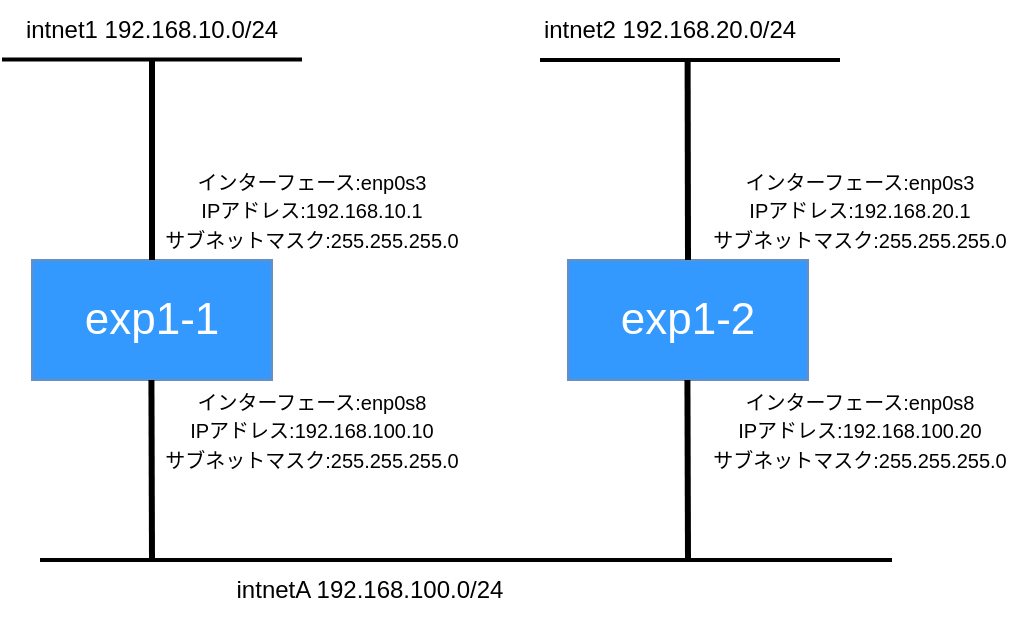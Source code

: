 <mxfile version="27.1.6">
  <diagram name="ページ1" id="HSipAqzM66P0VZGB3NzW">
    <mxGraphModel dx="810" dy="449" grid="1" gridSize="10" guides="1" tooltips="1" connect="1" arrows="1" fold="1" page="1" pageScale="1" pageWidth="827" pageHeight="1169" math="0" shadow="0">
      <root>
        <mxCell id="0" />
        <mxCell id="1" parent="0" />
        <mxCell id="H4IBosrJswtKUV_ZKLR6-1" value="" style="endArrow=none;html=1;rounded=0;strokeWidth=2;" parent="1" edge="1">
          <mxGeometry width="50" height="50" relative="1" as="geometry">
            <mxPoint x="65" y="119.72" as="sourcePoint" />
            <mxPoint x="215" y="119.72" as="targetPoint" />
          </mxGeometry>
        </mxCell>
        <mxCell id="H4IBosrJswtKUV_ZKLR6-4" value="intnet1 192.168.10.0/24" style="text;html=1;align=center;verticalAlign=middle;whiteSpace=wrap;rounded=0;" parent="1" vertex="1">
          <mxGeometry x="75" y="90" width="130" height="30" as="geometry" />
        </mxCell>
        <mxCell id="H4IBosrJswtKUV_ZKLR6-5" value="" style="endArrow=none;html=1;rounded=0;strokeWidth=2;" parent="1" edge="1">
          <mxGeometry width="50" height="50" relative="1" as="geometry">
            <mxPoint x="334" y="120" as="sourcePoint" />
            <mxPoint x="484" y="120" as="targetPoint" />
          </mxGeometry>
        </mxCell>
        <mxCell id="H4IBosrJswtKUV_ZKLR6-6" value="intnet2 192.168.20.0/24" style="text;html=1;align=center;verticalAlign=middle;whiteSpace=wrap;rounded=0;" parent="1" vertex="1">
          <mxGeometry x="334" y="90" width="130" height="30" as="geometry" />
        </mxCell>
        <mxCell id="H4IBosrJswtKUV_ZKLR6-7" value="&lt;font style=&quot;font-size: 22px; color: rgb(255, 255, 255);&quot;&gt;exp1-1&lt;/font&gt;" style="rounded=0;whiteSpace=wrap;html=1;fillColor=#3399FF;strokeColor=#6c8ebf;" parent="1" vertex="1">
          <mxGeometry x="80" y="220" width="120" height="60" as="geometry" />
        </mxCell>
        <mxCell id="H4IBosrJswtKUV_ZKLR6-9" value="&lt;font style=&quot;font-size: 22px; color: rgb(255, 255, 255);&quot;&gt;exp1-2&lt;/font&gt;" style="rounded=0;whiteSpace=wrap;html=1;fillColor=#3399FF;strokeColor=#6c8ebf;" parent="1" vertex="1">
          <mxGeometry x="348" y="220" width="120" height="60" as="geometry" />
        </mxCell>
        <mxCell id="H4IBosrJswtKUV_ZKLR6-10" value="" style="endArrow=none;html=1;rounded=0;entryX=0.5;entryY=0;entryDx=0;entryDy=0;strokeWidth=3;exitX=0.5;exitY=1;exitDx=0;exitDy=0;" parent="1" source="H4IBosrJswtKUV_ZKLR6-4" target="H4IBosrJswtKUV_ZKLR6-7" edge="1">
          <mxGeometry width="50" height="50" relative="1" as="geometry">
            <mxPoint x="140" y="130" as="sourcePoint" />
            <mxPoint x="170" y="110" as="targetPoint" />
          </mxGeometry>
        </mxCell>
        <mxCell id="H4IBosrJswtKUV_ZKLR6-11" value="" style="endArrow=none;html=1;rounded=0;entryX=0.5;entryY=0;entryDx=0;entryDy=0;strokeWidth=3;exitX=0.5;exitY=1;exitDx=0;exitDy=0;" parent="1" edge="1" target="H4IBosrJswtKUV_ZKLR6-9">
          <mxGeometry width="50" height="50" relative="1" as="geometry">
            <mxPoint x="407.8" y="120" as="sourcePoint" />
            <mxPoint x="407.8" y="170" as="targetPoint" />
          </mxGeometry>
        </mxCell>
        <mxCell id="1Fw3-pIWrhaJjm8-JRxh-1" value="" style="endArrow=none;html=1;rounded=0;strokeWidth=2;" edge="1" parent="1">
          <mxGeometry width="50" height="50" relative="1" as="geometry">
            <mxPoint x="84" y="370" as="sourcePoint" />
            <mxPoint x="510" y="370" as="targetPoint" />
          </mxGeometry>
        </mxCell>
        <mxCell id="1Fw3-pIWrhaJjm8-JRxh-2" value="intnetA 192.168.100.0/24" style="text;html=1;align=center;verticalAlign=middle;whiteSpace=wrap;rounded=0;" vertex="1" parent="1">
          <mxGeometry x="174" y="370" width="150" height="30" as="geometry" />
        </mxCell>
        <mxCell id="1Fw3-pIWrhaJjm8-JRxh-3" value="&lt;font style=&quot;font-size: 10px;&quot;&gt;インターフェース:enp0s3&lt;/font&gt;&lt;div&gt;&lt;font style=&quot;font-size: 10px;&quot;&gt;IPアドレス:&lt;span style=&quot;background-color: transparent; color: light-dark(rgb(0, 0, 0), rgb(255, 255, 255));&quot;&gt;192.168.10.1&lt;/span&gt;&lt;/font&gt;&lt;/div&gt;&lt;div&gt;&lt;font style=&quot;font-size: 10px;&quot;&gt;サブネットマスク:255.255.255.0&lt;/font&gt;&lt;/div&gt;" style="text;html=1;align=center;verticalAlign=middle;whiteSpace=wrap;rounded=0;" vertex="1" parent="1">
          <mxGeometry x="140" y="180" width="160" height="30" as="geometry" />
        </mxCell>
        <mxCell id="1Fw3-pIWrhaJjm8-JRxh-6" value="" style="endArrow=none;html=1;rounded=0;strokeWidth=3;exitX=0.5;exitY=1;exitDx=0;exitDy=0;" edge="1" parent="1">
          <mxGeometry width="50" height="50" relative="1" as="geometry">
            <mxPoint x="139.71" y="280" as="sourcePoint" />
            <mxPoint x="140" y="370" as="targetPoint" />
          </mxGeometry>
        </mxCell>
        <mxCell id="1Fw3-pIWrhaJjm8-JRxh-7" value="" style="endArrow=none;html=1;rounded=0;strokeWidth=3;exitX=0.5;exitY=1;exitDx=0;exitDy=0;" edge="1" parent="1">
          <mxGeometry width="50" height="50" relative="1" as="geometry">
            <mxPoint x="407.71" y="280" as="sourcePoint" />
            <mxPoint x="408.0" y="370" as="targetPoint" />
          </mxGeometry>
        </mxCell>
        <mxCell id="1Fw3-pIWrhaJjm8-JRxh-10" value="&lt;font style=&quot;font-size: 10px;&quot;&gt;インターフェース:enp0s3&lt;/font&gt;&lt;div&gt;&lt;font style=&quot;font-size: 10px;&quot;&gt;IPアドレス:&lt;span style=&quot;background-color: transparent; color: light-dark(rgb(0, 0, 0), rgb(255, 255, 255));&quot;&gt;192.168.20.1&lt;/span&gt;&lt;/font&gt;&lt;/div&gt;&lt;div&gt;&lt;font style=&quot;font-size: 10px;&quot;&gt;サブネットマスク:255.255.255.0&lt;/font&gt;&lt;/div&gt;" style="text;html=1;align=center;verticalAlign=middle;whiteSpace=wrap;rounded=0;" vertex="1" parent="1">
          <mxGeometry x="414" y="180" width="160" height="30" as="geometry" />
        </mxCell>
        <mxCell id="1Fw3-pIWrhaJjm8-JRxh-11" value="&lt;font style=&quot;font-size: 10px;&quot;&gt;インターフェース:enp0s8&lt;/font&gt;&lt;div&gt;&lt;font style=&quot;font-size: 10px;&quot;&gt;IPアドレス:&lt;span style=&quot;background-color: transparent; color: light-dark(rgb(0, 0, 0), rgb(255, 255, 255));&quot;&gt;192.168.100.10&lt;/span&gt;&lt;/font&gt;&lt;/div&gt;&lt;div&gt;&lt;font style=&quot;font-size: 10px;&quot;&gt;サブネットマスク:255.255.255.0&lt;/font&gt;&lt;/div&gt;" style="text;html=1;align=center;verticalAlign=middle;whiteSpace=wrap;rounded=0;" vertex="1" parent="1">
          <mxGeometry x="140" y="290" width="160" height="30" as="geometry" />
        </mxCell>
        <mxCell id="1Fw3-pIWrhaJjm8-JRxh-12" value="&lt;font style=&quot;font-size: 10px;&quot;&gt;インターフェース:enp0s8&lt;/font&gt;&lt;div&gt;&lt;font style=&quot;font-size: 10px;&quot;&gt;IPアドレス:&lt;span style=&quot;background-color: transparent; color: light-dark(rgb(0, 0, 0), rgb(255, 255, 255));&quot;&gt;192.168.100.20&lt;/span&gt;&lt;/font&gt;&lt;/div&gt;&lt;div&gt;&lt;font style=&quot;font-size: 10px;&quot;&gt;サブネットマスク:255.255.255.0&lt;/font&gt;&lt;/div&gt;" style="text;html=1;align=center;verticalAlign=middle;whiteSpace=wrap;rounded=0;" vertex="1" parent="1">
          <mxGeometry x="414" y="290" width="160" height="30" as="geometry" />
        </mxCell>
      </root>
    </mxGraphModel>
  </diagram>
</mxfile>
